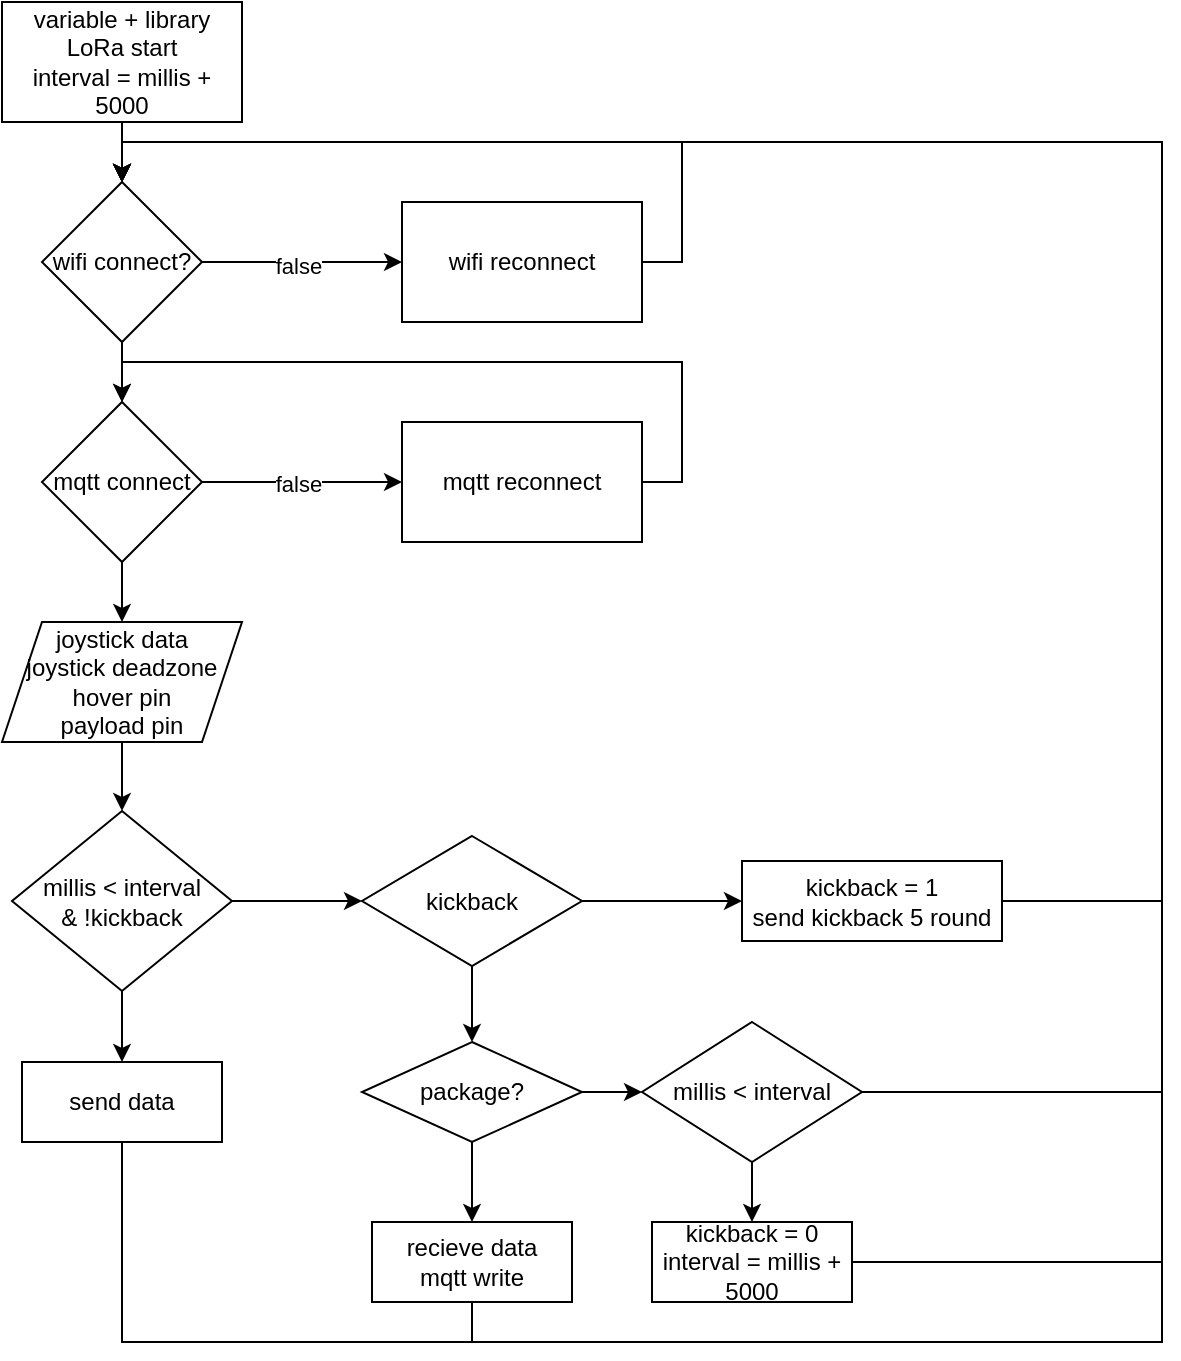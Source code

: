 <mxfile version="24.7.17">
  <diagram id="C5RBs43oDa-KdzZeNtuy" name="Page-1">
    <mxGraphModel dx="1114" dy="658" grid="1" gridSize="10" guides="1" tooltips="1" connect="1" arrows="1" fold="1" page="1" pageScale="1" pageWidth="827" pageHeight="1169" math="0" shadow="0">
      <root>
        <mxCell id="WIyWlLk6GJQsqaUBKTNV-0" />
        <mxCell id="WIyWlLk6GJQsqaUBKTNV-1" parent="WIyWlLk6GJQsqaUBKTNV-0" />
        <mxCell id="oj3TSbaTkrmH1eNeQC1i-3" style="edgeStyle=orthogonalEdgeStyle;rounded=0;orthogonalLoop=1;jettySize=auto;html=1;entryX=0.5;entryY=0;entryDx=0;entryDy=0;" edge="1" parent="WIyWlLk6GJQsqaUBKTNV-1" source="oj3TSbaTkrmH1eNeQC1i-0" target="oj3TSbaTkrmH1eNeQC1i-2">
          <mxGeometry relative="1" as="geometry" />
        </mxCell>
        <mxCell id="oj3TSbaTkrmH1eNeQC1i-0" value="variable + library&lt;div&gt;LoRa start&lt;/div&gt;&lt;div&gt;interval = millis + 5000&lt;/div&gt;" style="rounded=0;whiteSpace=wrap;html=1;" vertex="1" parent="WIyWlLk6GJQsqaUBKTNV-1">
          <mxGeometry x="80" y="90" width="120" height="60" as="geometry" />
        </mxCell>
        <mxCell id="oj3TSbaTkrmH1eNeQC1i-4" style="edgeStyle=orthogonalEdgeStyle;rounded=0;orthogonalLoop=1;jettySize=auto;html=1;entryX=0;entryY=0.5;entryDx=0;entryDy=0;" edge="1" parent="WIyWlLk6GJQsqaUBKTNV-1" source="oj3TSbaTkrmH1eNeQC1i-2" target="oj3TSbaTkrmH1eNeQC1i-5">
          <mxGeometry relative="1" as="geometry">
            <mxPoint x="280" y="220" as="targetPoint" />
          </mxGeometry>
        </mxCell>
        <mxCell id="oj3TSbaTkrmH1eNeQC1i-6" value="false" style="edgeLabel;html=1;align=center;verticalAlign=middle;resizable=0;points=[];" vertex="1" connectable="0" parent="oj3TSbaTkrmH1eNeQC1i-4">
          <mxGeometry x="-0.04" y="-2" relative="1" as="geometry">
            <mxPoint as="offset" />
          </mxGeometry>
        </mxCell>
        <mxCell id="oj3TSbaTkrmH1eNeQC1i-9" style="edgeStyle=orthogonalEdgeStyle;rounded=0;orthogonalLoop=1;jettySize=auto;html=1;entryX=0.5;entryY=0;entryDx=0;entryDy=0;" edge="1" parent="WIyWlLk6GJQsqaUBKTNV-1" source="oj3TSbaTkrmH1eNeQC1i-2" target="oj3TSbaTkrmH1eNeQC1i-8">
          <mxGeometry relative="1" as="geometry" />
        </mxCell>
        <mxCell id="oj3TSbaTkrmH1eNeQC1i-2" value="wifi connect?" style="rhombus;whiteSpace=wrap;html=1;" vertex="1" parent="WIyWlLk6GJQsqaUBKTNV-1">
          <mxGeometry x="100" y="180" width="80" height="80" as="geometry" />
        </mxCell>
        <mxCell id="oj3TSbaTkrmH1eNeQC1i-7" style="edgeStyle=orthogonalEdgeStyle;rounded=0;orthogonalLoop=1;jettySize=auto;html=1;entryX=0.5;entryY=0;entryDx=0;entryDy=0;" edge="1" parent="WIyWlLk6GJQsqaUBKTNV-1" source="oj3TSbaTkrmH1eNeQC1i-5" target="oj3TSbaTkrmH1eNeQC1i-2">
          <mxGeometry relative="1" as="geometry">
            <Array as="points">
              <mxPoint x="420" y="220" />
              <mxPoint x="420" y="160" />
              <mxPoint x="140" y="160" />
            </Array>
          </mxGeometry>
        </mxCell>
        <mxCell id="oj3TSbaTkrmH1eNeQC1i-5" value="wifi reconnect" style="rounded=0;whiteSpace=wrap;html=1;" vertex="1" parent="WIyWlLk6GJQsqaUBKTNV-1">
          <mxGeometry x="280" y="190" width="120" height="60" as="geometry" />
        </mxCell>
        <mxCell id="oj3TSbaTkrmH1eNeQC1i-12" style="edgeStyle=orthogonalEdgeStyle;rounded=0;orthogonalLoop=1;jettySize=auto;html=1;entryX=0;entryY=0.5;entryDx=0;entryDy=0;" edge="1" parent="WIyWlLk6GJQsqaUBKTNV-1" source="oj3TSbaTkrmH1eNeQC1i-8" target="oj3TSbaTkrmH1eNeQC1i-11">
          <mxGeometry relative="1" as="geometry" />
        </mxCell>
        <mxCell id="oj3TSbaTkrmH1eNeQC1i-14" value="false" style="edgeLabel;html=1;align=center;verticalAlign=middle;resizable=0;points=[];" vertex="1" connectable="0" parent="oj3TSbaTkrmH1eNeQC1i-12">
          <mxGeometry x="-0.04" y="-1" relative="1" as="geometry">
            <mxPoint as="offset" />
          </mxGeometry>
        </mxCell>
        <mxCell id="oj3TSbaTkrmH1eNeQC1i-16" style="edgeStyle=orthogonalEdgeStyle;rounded=0;orthogonalLoop=1;jettySize=auto;html=1;entryX=0.5;entryY=0;entryDx=0;entryDy=0;" edge="1" parent="WIyWlLk6GJQsqaUBKTNV-1" source="oj3TSbaTkrmH1eNeQC1i-8" target="oj3TSbaTkrmH1eNeQC1i-15">
          <mxGeometry relative="1" as="geometry" />
        </mxCell>
        <mxCell id="oj3TSbaTkrmH1eNeQC1i-8" value="mqtt connect" style="rhombus;whiteSpace=wrap;html=1;" vertex="1" parent="WIyWlLk6GJQsqaUBKTNV-1">
          <mxGeometry x="100" y="290" width="80" height="80" as="geometry" />
        </mxCell>
        <mxCell id="oj3TSbaTkrmH1eNeQC1i-13" style="edgeStyle=orthogonalEdgeStyle;rounded=0;orthogonalLoop=1;jettySize=auto;html=1;entryX=0.5;entryY=0;entryDx=0;entryDy=0;" edge="1" parent="WIyWlLk6GJQsqaUBKTNV-1" source="oj3TSbaTkrmH1eNeQC1i-11" target="oj3TSbaTkrmH1eNeQC1i-8">
          <mxGeometry relative="1" as="geometry">
            <Array as="points">
              <mxPoint x="420" y="330" />
              <mxPoint x="420" y="270" />
              <mxPoint x="140" y="270" />
            </Array>
          </mxGeometry>
        </mxCell>
        <mxCell id="oj3TSbaTkrmH1eNeQC1i-11" value="mqtt reconnect" style="rounded=0;whiteSpace=wrap;html=1;" vertex="1" parent="WIyWlLk6GJQsqaUBKTNV-1">
          <mxGeometry x="280" y="300" width="120" height="60" as="geometry" />
        </mxCell>
        <mxCell id="oj3TSbaTkrmH1eNeQC1i-18" style="edgeStyle=orthogonalEdgeStyle;rounded=0;orthogonalLoop=1;jettySize=auto;html=1;entryX=0.5;entryY=0;entryDx=0;entryDy=0;" edge="1" parent="WIyWlLk6GJQsqaUBKTNV-1" source="oj3TSbaTkrmH1eNeQC1i-15" target="oj3TSbaTkrmH1eNeQC1i-17">
          <mxGeometry relative="1" as="geometry" />
        </mxCell>
        <mxCell id="oj3TSbaTkrmH1eNeQC1i-15" value="joystick data&lt;div&gt;joystick deadzone&lt;/div&gt;&lt;div&gt;hover pin&lt;/div&gt;&lt;div&gt;payload pin&lt;/div&gt;" style="shape=parallelogram;perimeter=parallelogramPerimeter;whiteSpace=wrap;html=1;fixedSize=1;" vertex="1" parent="WIyWlLk6GJQsqaUBKTNV-1">
          <mxGeometry x="80" y="400" width="120" height="60" as="geometry" />
        </mxCell>
        <mxCell id="oj3TSbaTkrmH1eNeQC1i-20" style="edgeStyle=orthogonalEdgeStyle;rounded=0;orthogonalLoop=1;jettySize=auto;html=1;entryX=0.5;entryY=0;entryDx=0;entryDy=0;" edge="1" parent="WIyWlLk6GJQsqaUBKTNV-1" source="oj3TSbaTkrmH1eNeQC1i-17" target="oj3TSbaTkrmH1eNeQC1i-19">
          <mxGeometry relative="1" as="geometry" />
        </mxCell>
        <mxCell id="oj3TSbaTkrmH1eNeQC1i-28" style="edgeStyle=orthogonalEdgeStyle;rounded=0;orthogonalLoop=1;jettySize=auto;html=1;entryX=0;entryY=0.5;entryDx=0;entryDy=0;" edge="1" parent="WIyWlLk6GJQsqaUBKTNV-1" source="oj3TSbaTkrmH1eNeQC1i-17" target="oj3TSbaTkrmH1eNeQC1i-21">
          <mxGeometry relative="1" as="geometry" />
        </mxCell>
        <mxCell id="oj3TSbaTkrmH1eNeQC1i-17" value="millis &amp;lt; interval&lt;div&gt;&amp;amp; !kickback&lt;/div&gt;" style="rhombus;whiteSpace=wrap;html=1;" vertex="1" parent="WIyWlLk6GJQsqaUBKTNV-1">
          <mxGeometry x="85" y="494.5" width="110" height="90" as="geometry" />
        </mxCell>
        <mxCell id="oj3TSbaTkrmH1eNeQC1i-40" style="edgeStyle=orthogonalEdgeStyle;rounded=0;orthogonalLoop=1;jettySize=auto;html=1;entryX=0.5;entryY=0;entryDx=0;entryDy=0;" edge="1" parent="WIyWlLk6GJQsqaUBKTNV-1" source="oj3TSbaTkrmH1eNeQC1i-19" target="oj3TSbaTkrmH1eNeQC1i-2">
          <mxGeometry relative="1" as="geometry">
            <Array as="points">
              <mxPoint x="140" y="760" />
              <mxPoint x="660" y="760" />
              <mxPoint x="660" y="160" />
              <mxPoint x="140" y="160" />
            </Array>
          </mxGeometry>
        </mxCell>
        <mxCell id="oj3TSbaTkrmH1eNeQC1i-19" value="send data" style="rounded=0;whiteSpace=wrap;html=1;" vertex="1" parent="WIyWlLk6GJQsqaUBKTNV-1">
          <mxGeometry x="90" y="620" width="100" height="40" as="geometry" />
        </mxCell>
        <mxCell id="oj3TSbaTkrmH1eNeQC1i-27" style="edgeStyle=orthogonalEdgeStyle;rounded=0;orthogonalLoop=1;jettySize=auto;html=1;entryX=0.5;entryY=0;entryDx=0;entryDy=0;" edge="1" parent="WIyWlLk6GJQsqaUBKTNV-1" source="oj3TSbaTkrmH1eNeQC1i-21" target="oj3TSbaTkrmH1eNeQC1i-25">
          <mxGeometry relative="1" as="geometry" />
        </mxCell>
        <mxCell id="oj3TSbaTkrmH1eNeQC1i-31" style="edgeStyle=orthogonalEdgeStyle;rounded=0;orthogonalLoop=1;jettySize=auto;html=1;entryX=0;entryY=0.5;entryDx=0;entryDy=0;" edge="1" parent="WIyWlLk6GJQsqaUBKTNV-1" source="oj3TSbaTkrmH1eNeQC1i-21" target="oj3TSbaTkrmH1eNeQC1i-30">
          <mxGeometry relative="1" as="geometry" />
        </mxCell>
        <mxCell id="oj3TSbaTkrmH1eNeQC1i-21" value="&lt;span style=&quot;background-color: initial;&quot;&gt;kickback&lt;/span&gt;" style="rhombus;whiteSpace=wrap;html=1;" vertex="1" parent="WIyWlLk6GJQsqaUBKTNV-1">
          <mxGeometry x="260" y="507" width="110" height="65" as="geometry" />
        </mxCell>
        <mxCell id="oj3TSbaTkrmH1eNeQC1i-41" style="edgeStyle=orthogonalEdgeStyle;rounded=0;orthogonalLoop=1;jettySize=auto;html=1;entryX=0.5;entryY=0;entryDx=0;entryDy=0;" edge="1" parent="WIyWlLk6GJQsqaUBKTNV-1" source="oj3TSbaTkrmH1eNeQC1i-22" target="oj3TSbaTkrmH1eNeQC1i-2">
          <mxGeometry relative="1" as="geometry">
            <Array as="points">
              <mxPoint x="315" y="760" />
              <mxPoint x="660" y="760" />
              <mxPoint x="660" y="160" />
              <mxPoint x="140" y="160" />
            </Array>
          </mxGeometry>
        </mxCell>
        <mxCell id="oj3TSbaTkrmH1eNeQC1i-22" value="recieve data&lt;div&gt;mqtt write&lt;/div&gt;" style="rounded=0;whiteSpace=wrap;html=1;" vertex="1" parent="WIyWlLk6GJQsqaUBKTNV-1">
          <mxGeometry x="265" y="700" width="100" height="40" as="geometry" />
        </mxCell>
        <mxCell id="oj3TSbaTkrmH1eNeQC1i-26" style="edgeStyle=orthogonalEdgeStyle;rounded=0;orthogonalLoop=1;jettySize=auto;html=1;entryX=0.5;entryY=0;entryDx=0;entryDy=0;" edge="1" parent="WIyWlLk6GJQsqaUBKTNV-1" source="oj3TSbaTkrmH1eNeQC1i-25" target="oj3TSbaTkrmH1eNeQC1i-22">
          <mxGeometry relative="1" as="geometry" />
        </mxCell>
        <mxCell id="oj3TSbaTkrmH1eNeQC1i-34" style="edgeStyle=orthogonalEdgeStyle;rounded=0;orthogonalLoop=1;jettySize=auto;html=1;entryX=0;entryY=0.5;entryDx=0;entryDy=0;" edge="1" parent="WIyWlLk6GJQsqaUBKTNV-1" source="oj3TSbaTkrmH1eNeQC1i-25" target="oj3TSbaTkrmH1eNeQC1i-33">
          <mxGeometry relative="1" as="geometry" />
        </mxCell>
        <mxCell id="oj3TSbaTkrmH1eNeQC1i-25" value="&lt;span style=&quot;background-color: initial;&quot;&gt;package?&lt;/span&gt;" style="rhombus;whiteSpace=wrap;html=1;" vertex="1" parent="WIyWlLk6GJQsqaUBKTNV-1">
          <mxGeometry x="260" y="610" width="110" height="50" as="geometry" />
        </mxCell>
        <mxCell id="oj3TSbaTkrmH1eNeQC1i-36" style="edgeStyle=orthogonalEdgeStyle;rounded=0;orthogonalLoop=1;jettySize=auto;html=1;entryX=0.5;entryY=0;entryDx=0;entryDy=0;" edge="1" parent="WIyWlLk6GJQsqaUBKTNV-1" source="oj3TSbaTkrmH1eNeQC1i-29" target="oj3TSbaTkrmH1eNeQC1i-2">
          <mxGeometry relative="1" as="geometry">
            <Array as="points">
              <mxPoint x="660" y="720" />
              <mxPoint x="660" y="160" />
              <mxPoint x="140" y="160" />
            </Array>
          </mxGeometry>
        </mxCell>
        <mxCell id="oj3TSbaTkrmH1eNeQC1i-29" value="kickback = 0&lt;div&gt;interval = millis + 5000&lt;/div&gt;" style="rounded=0;whiteSpace=wrap;html=1;" vertex="1" parent="WIyWlLk6GJQsqaUBKTNV-1">
          <mxGeometry x="405" y="700" width="100" height="40" as="geometry" />
        </mxCell>
        <mxCell id="oj3TSbaTkrmH1eNeQC1i-39" style="edgeStyle=orthogonalEdgeStyle;rounded=0;orthogonalLoop=1;jettySize=auto;html=1;entryX=0.5;entryY=0;entryDx=0;entryDy=0;" edge="1" parent="WIyWlLk6GJQsqaUBKTNV-1" source="oj3TSbaTkrmH1eNeQC1i-30" target="oj3TSbaTkrmH1eNeQC1i-2">
          <mxGeometry relative="1" as="geometry">
            <Array as="points">
              <mxPoint x="660" y="540" />
              <mxPoint x="660" y="160" />
              <mxPoint x="140" y="160" />
            </Array>
          </mxGeometry>
        </mxCell>
        <mxCell id="oj3TSbaTkrmH1eNeQC1i-30" value="&lt;div&gt;kickback = 1&lt;/div&gt;send kickback 5 round" style="rounded=0;whiteSpace=wrap;html=1;" vertex="1" parent="WIyWlLk6GJQsqaUBKTNV-1">
          <mxGeometry x="450" y="519.5" width="130" height="40" as="geometry" />
        </mxCell>
        <mxCell id="oj3TSbaTkrmH1eNeQC1i-35" style="edgeStyle=orthogonalEdgeStyle;rounded=0;orthogonalLoop=1;jettySize=auto;html=1;entryX=0.5;entryY=0;entryDx=0;entryDy=0;" edge="1" parent="WIyWlLk6GJQsqaUBKTNV-1" source="oj3TSbaTkrmH1eNeQC1i-33" target="oj3TSbaTkrmH1eNeQC1i-29">
          <mxGeometry relative="1" as="geometry" />
        </mxCell>
        <mxCell id="oj3TSbaTkrmH1eNeQC1i-37" style="edgeStyle=orthogonalEdgeStyle;rounded=0;orthogonalLoop=1;jettySize=auto;html=1;entryX=0.5;entryY=0;entryDx=0;entryDy=0;" edge="1" parent="WIyWlLk6GJQsqaUBKTNV-1" source="oj3TSbaTkrmH1eNeQC1i-33" target="oj3TSbaTkrmH1eNeQC1i-2">
          <mxGeometry relative="1" as="geometry">
            <Array as="points">
              <mxPoint x="660" y="635" />
              <mxPoint x="660" y="160" />
              <mxPoint x="140" y="160" />
            </Array>
          </mxGeometry>
        </mxCell>
        <mxCell id="oj3TSbaTkrmH1eNeQC1i-33" value="millis &amp;lt; interval" style="rhombus;whiteSpace=wrap;html=1;" vertex="1" parent="WIyWlLk6GJQsqaUBKTNV-1">
          <mxGeometry x="400" y="600" width="110" height="70" as="geometry" />
        </mxCell>
      </root>
    </mxGraphModel>
  </diagram>
</mxfile>
